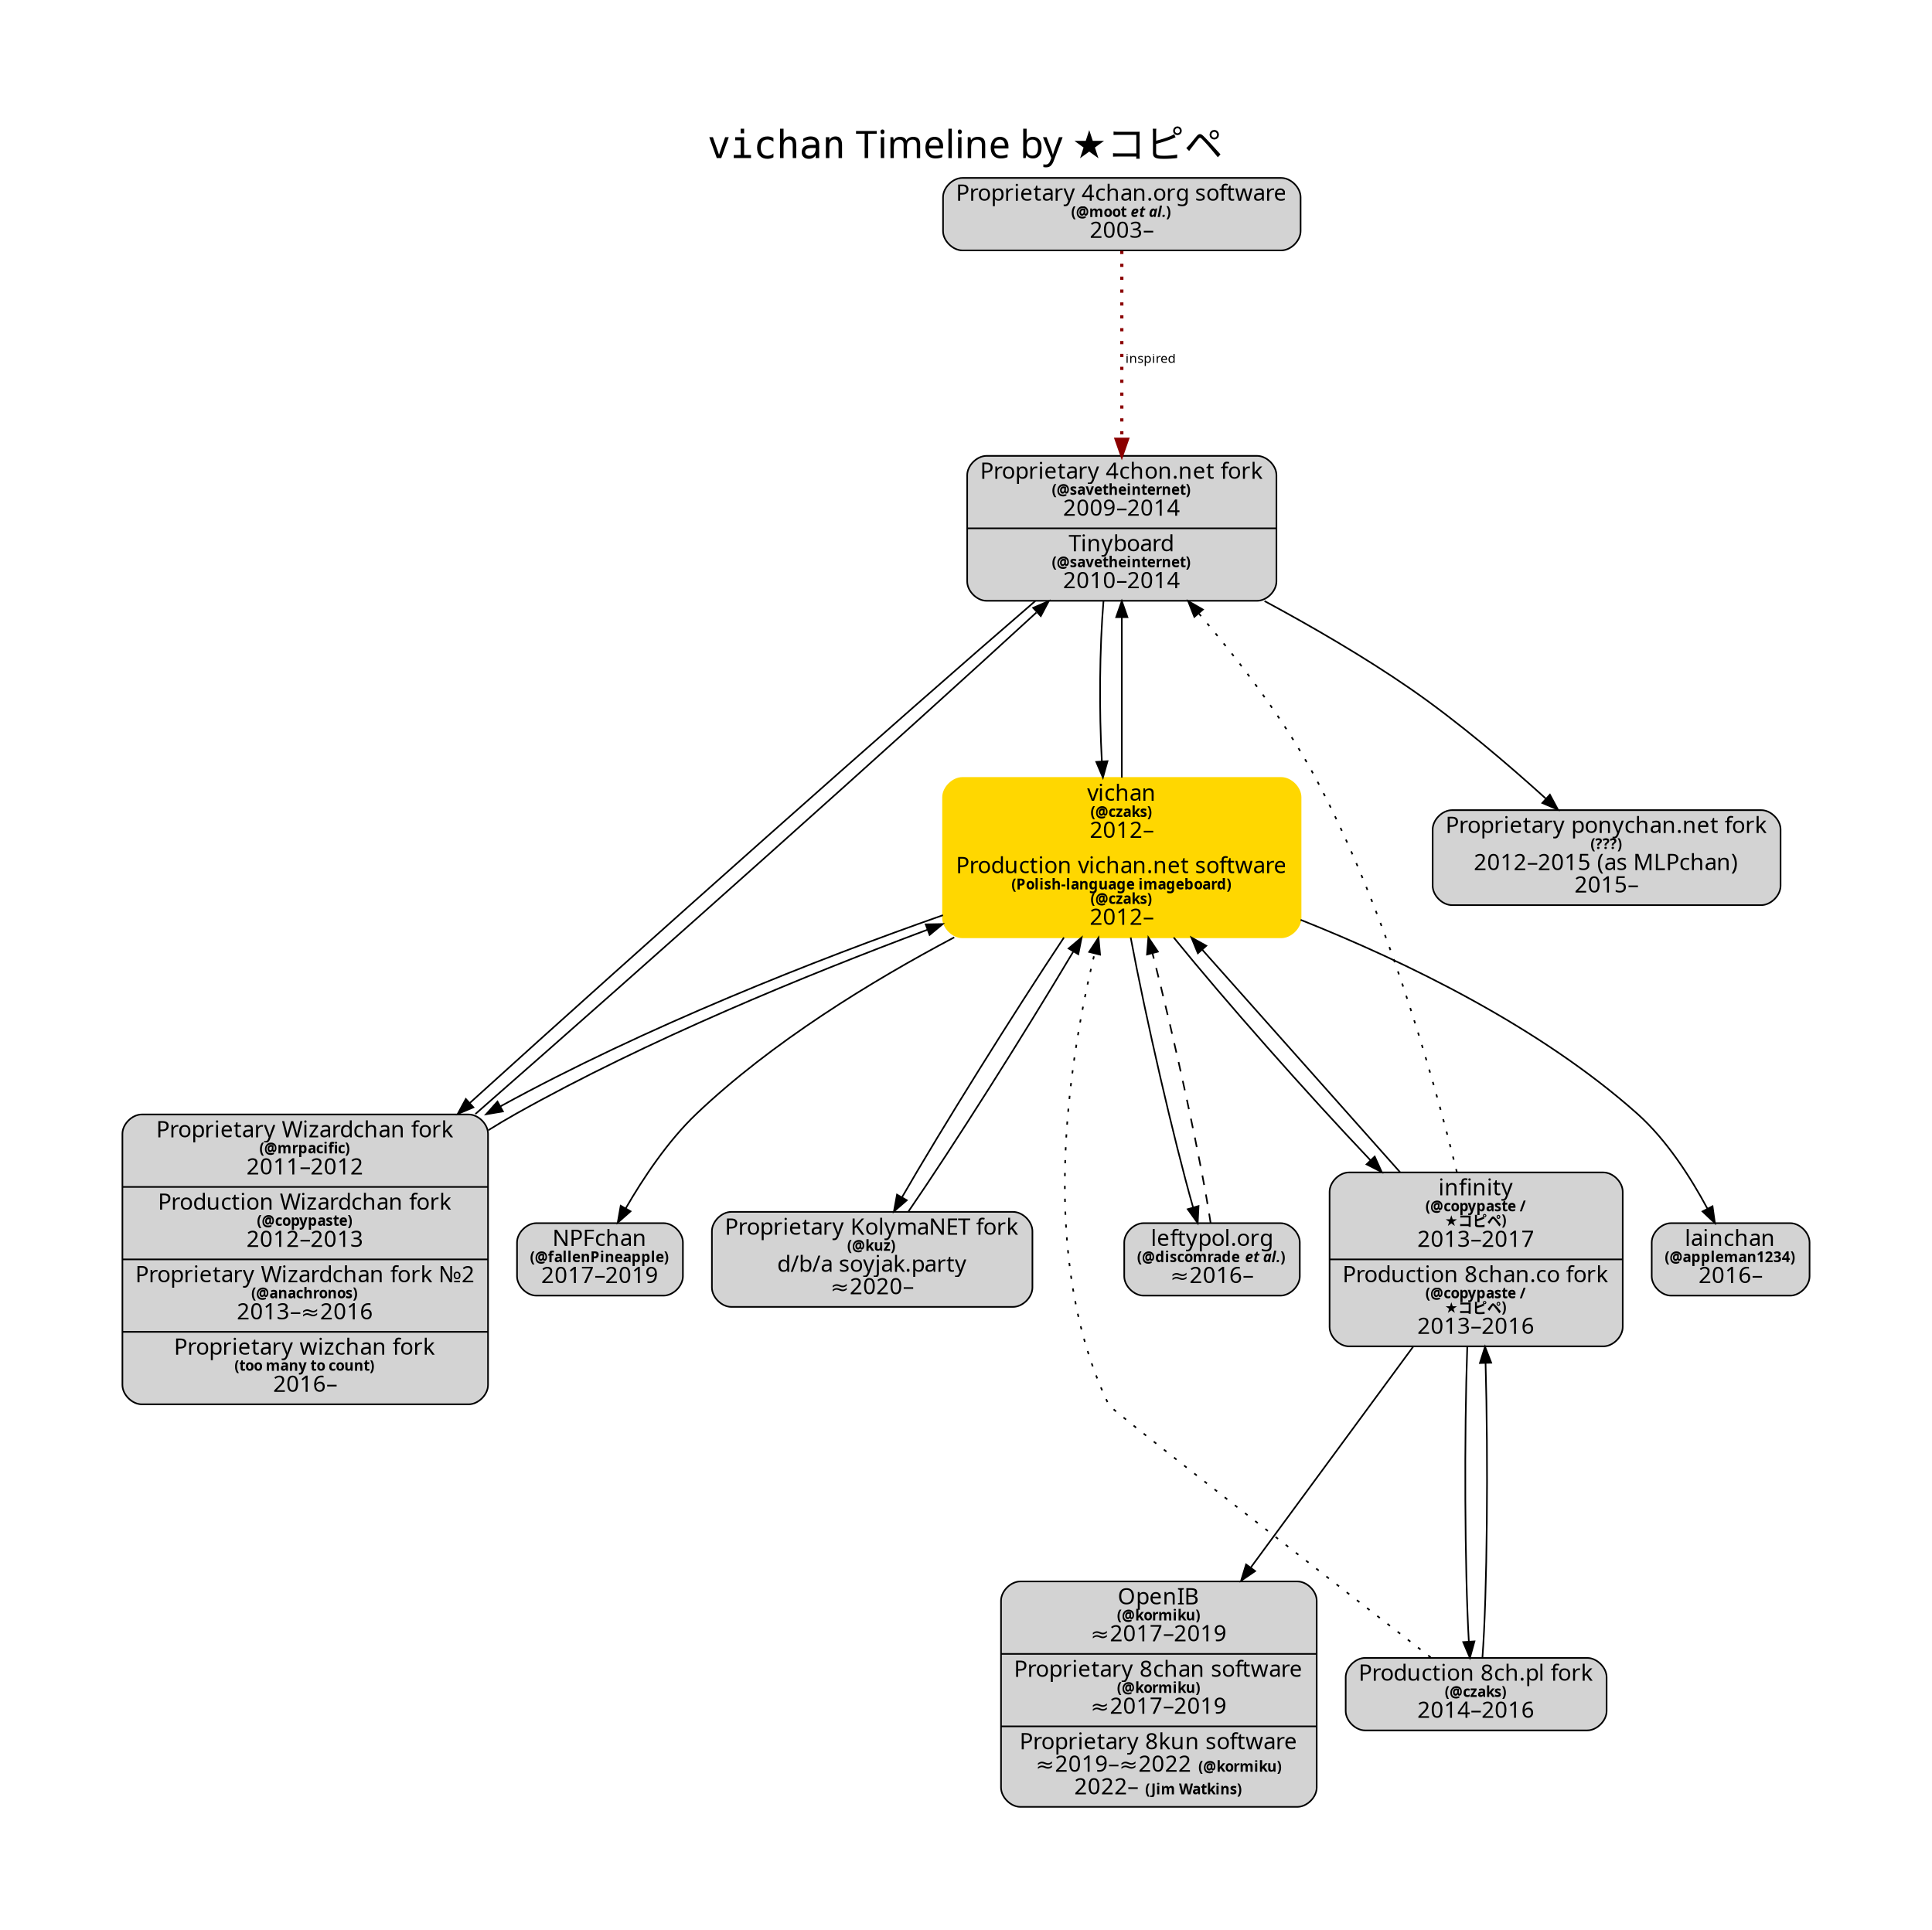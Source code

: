 digraph {
  fontname="sans-serif";
  root=fourchan;
  overlap=scale
  ranksep=1.5
  edge [fontname="sans-serif", fontsize=8];
  node [fontname="sans-serif",
        shape=record,
        style="rounded,filled"
  ];
  graph [label=<<FONT FACE="monospace">vichan</FONT>&nbsp;Timeline by ★コピペ>, labelloc=t, fontsize=24, shape=none, margin=1, color=none];
  fourchan [label=<Proprietary 4chan.org software<BR/><B><FONT POINT-SIZE="9">(@moot&nbsp;<I>et al.</I>)</FONT></B><BR/>2003–>];
  tb [label=<{Proprietary 4chon.net fork<BR/><B><FONT POINT-SIZE="9">(@savetheinternet)</FONT></B><BR/>2009–2014|Tinyboard<BR/><B><FONT POINT-SIZE="9">(@savetheinternet)</FONT></B><BR/>2010–2014}>];
  fourchan -> tb [label=<<BR/>&nbsp;inspired&nbsp;>, style=dotted, penwidth=2, weight=100, color=darkred];
  vichan  [color=gold,
    label=<{vichan<BR/><B><FONT POINT-SIZE="9">(@czaks)</FONT></B><BR/>2012–|Production vichan.net software<BR/><B><FONT POINT-SIZE="9">(Polish-language imageboard)<BR/>(@czaks)</FONT></B><BR/>2012–}>];
  ponychan  [label=<Proprietary ponychan.net fork<BR/><B><FONT POINT-SIZE="9">(???)</FONT></B><BR/>2012–2015 (as MLPchan)<BR/>2015–>];
  ponychan;
  wiz [shape=record,label=<{Proprietary Wizardchan fork<BR/><B><FONT POINT-SIZE="9">(@mrpacific)</FONT></B><BR/>2011–2012<BR/> | Production Wizardchan fork<BR/><B><FONT POINT-SIZE="9">(@copypaste)</FONT></B><BR/>2012–2013|Proprietary Wizardchan fork №2<BR/><B><FONT POINT-SIZE="9">(@anachronos)</FONT></B><BR/>2013–≈2016<BR/>|Proprietary wizchan fork<BR/><B><FONT POINT-SIZE="9">(too many to count)</FONT></B><BR/>2016–}>];
  tb -> wiz;
  wiz -> tb;
  wiz -> vichan;
  vichan -> wiz;
  tb -> vichan;
  vichan -> tb;
  leftypol  [label=<leftypol.org<BR/><B><FONT POINT-SIZE="9">(@discomrade&nbsp;<I>et al.</I>)</FONT></B><BR/>≈2016–>];
  vichan -> leftypol;
  inf  [label=<{infinity<BR/><B><FONT POINT-SIZE="9">(@copypaste /<BR/>★コピペ)</FONT></B><BR/>2013–2017|Production 8chan.co fork<BR/><B><FONT POINT-SIZE="9">(@copypaste /<BR/>★コピペ)</FONT></B><BR/>2013–2016}>];
  vichan -> inf;
  tb -> ponychan;
  lc  [label=<lainchan<BR/><B><FONT POINT-SIZE="9">(@appleman1234)</FONT></B><BR/>2016–>];
  vichan -> lc;
  npf  [label=<NPFchan<BR/><B><FONT POINT-SIZE="9">(@fallenPineapple)</FONT></B><BR/>2017–2019>];
  vichan -> npf;
  leftypol -> vichan  [style=dashed];
  inf -> tb  [style=dotted];
  inf -> vichan;
  infpl  [label=<Production 8ch.pl fork<BR/><B><FONT POINT-SIZE="9">(@czaks)</FONT></B><BR/>2014–2016>];
  inf -> infpl;
  infpl -> vichan  [style=dotted];
  infpl -> inf;
  inf -> e8ch;
  e8ch  [label=<{OpenIB<BR/><B><FONT POINT-SIZE="9">(@kormiku)</FONT></B><BR/>≈2017–2019|Proprietary 8chan software<BR/><B><FONT POINT-SIZE="9">(@kormiku)</FONT></B><BR/>≈2017–2019|Proprietary 8kun software<BR/>≈2019–≈2022&nbsp;<B><FONT POINT-SIZE="9">(@kormiku)</FONT></B><BR/>2022–&nbsp;<B><FONT POINT-SIZE="9">(Jim Watkins)</FONT></B>}>];
  kuz  [label=<Proprietary KolymaNET fork<BR/><B><FONT POINT-SIZE="9">(@kuz)</FONT></B><BR/>d/b/a soyjak.party<BR/>≈2020–>];
  vichan -> kuz;
  kuz -> vichan;
  fourchan -> tb -> vichan -> inf [style=invis];
  /*
  subgraph title {
    rankdir=TB
    page=2
    layout=fdp
    TITLE  [fontname="sans-serif",
      fontsize=16,
      label=<<FONT POINT-SIZE="24"><FONT FACE="monospace">vichan</FONT>&nbsp;Timeline</FONT><BR/>…as of 20230329<BR/><BR/><FONT FACE="'Noto CJK Serif JP', serif">by ★コピペ</FONT>>,
      shape=box,
      width=10];
    {
      TITLE -> fourchan [arrowhead=0,
                                                                            penwidth=0,
                                                                            weight=max];
    }
  }
  */
}

// vim: ts=2 sw=2 et

